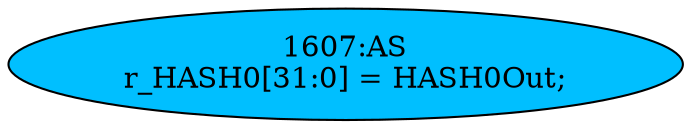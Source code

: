 strict digraph "" {
	node [label="\N"];
	"1607:AS"	 [ast="<pyverilog.vparser.ast.Assign object at 0x7fbdee035690>",
		def_var="['r_HASH0']",
		fillcolor=deepskyblue,
		label="1607:AS
r_HASH0[31:0] = HASH0Out;",
		statements="[]",
		style=filled,
		typ=Assign,
		use_var="['HASH0Out']"];
}
